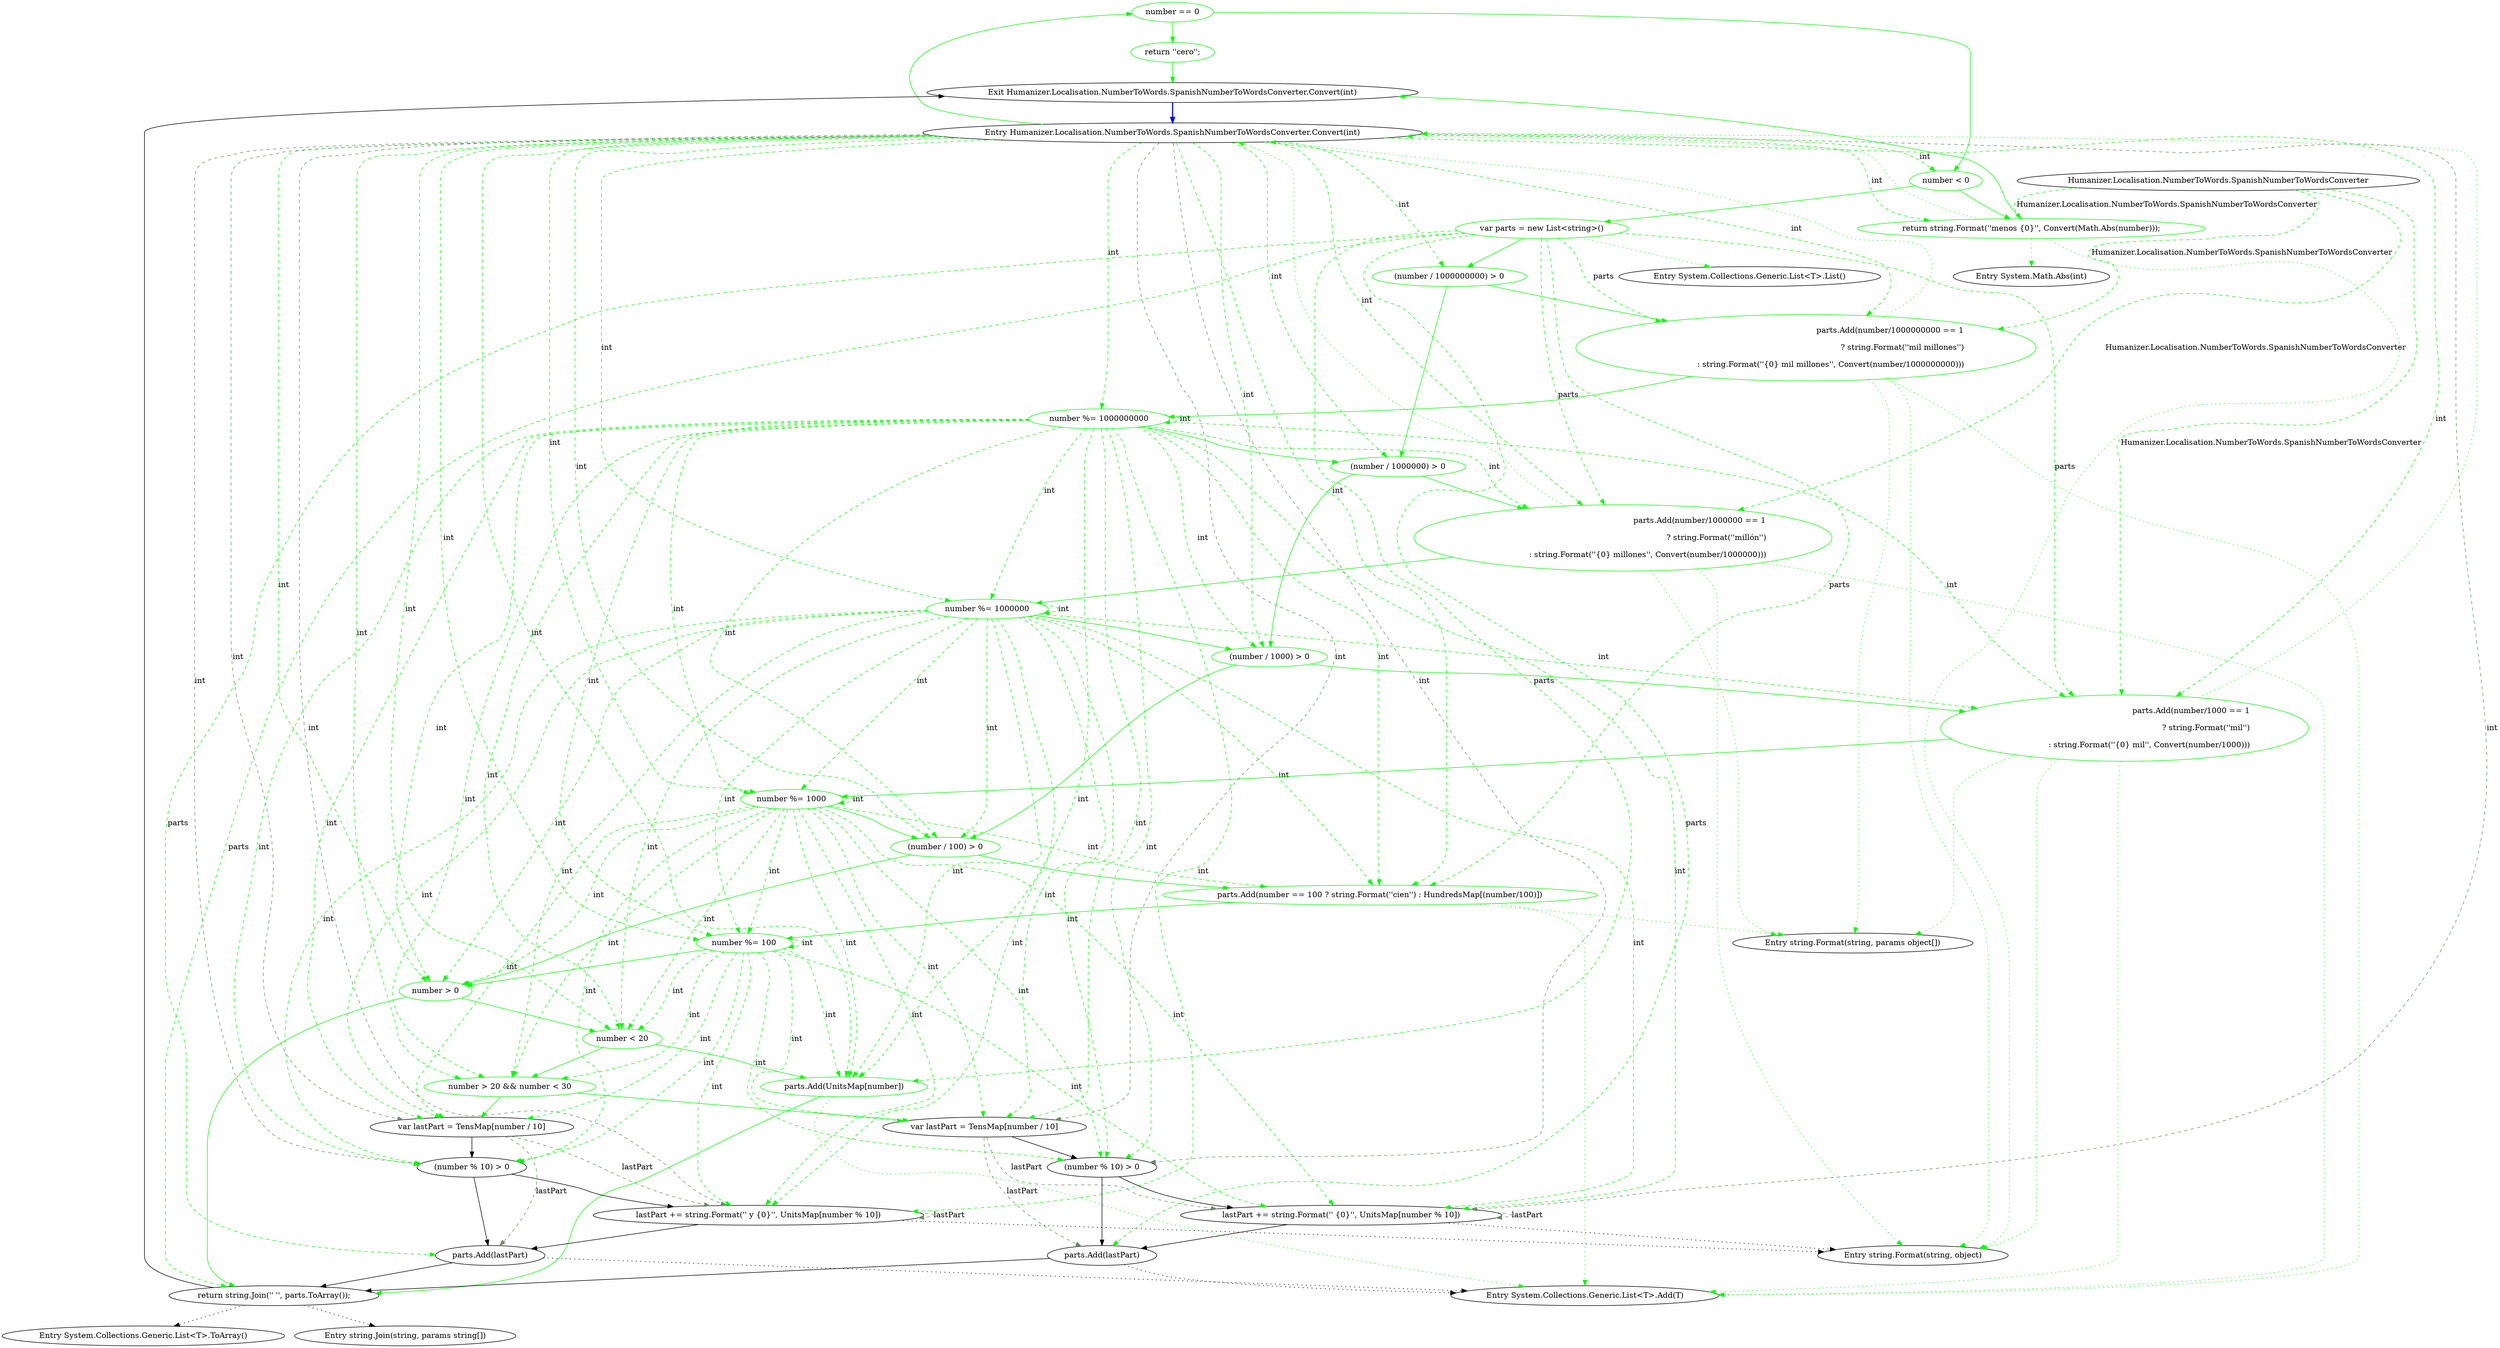 digraph  {
d1 [label="number == 0", span="13-13", cluster="Humanizer.Localisation.NumberToWords.SpanishNumberToWordsConverter.Convert(int)", color=green, community=0];
d0 [label="Entry Humanizer.Localisation.NumberToWords.SpanishNumberToWordsConverter.Convert(int)", span="11-11", cluster="Humanizer.Localisation.NumberToWords.SpanishNumberToWordsConverter.Convert(int)"];
d2 [label="return ''cero'';", span="14-14", cluster="Humanizer.Localisation.NumberToWords.SpanishNumberToWordsConverter.Convert(int)", color=green, community=0];
d3 [label="number < 0", span="16-16", cluster="Humanizer.Localisation.NumberToWords.SpanishNumberToWordsConverter.Convert(int)", color=green, community=0];
d4 [label="return string.Format(''menos {0}'', Convert(Math.Abs(number)));", span="17-17", cluster="Humanizer.Localisation.NumberToWords.SpanishNumberToWordsConverter.Convert(int)", color=green, community=0];
d5 [label="var parts = new List<string>()", span="19-19", cluster="Humanizer.Localisation.NumberToWords.SpanishNumberToWordsConverter.Convert(int)", color=green, community=0];
d43 [label="Humanizer.Localisation.NumberToWords.SpanishNumberToWordsConverter", span=""];
d31 [label="Exit Humanizer.Localisation.NumberToWords.SpanishNumberToWordsConverter.Convert(int)", span="11-11", cluster="Humanizer.Localisation.NumberToWords.SpanishNumberToWordsConverter.Convert(int)"];
d32 [label="Entry System.Math.Abs(int)", span="0-0", cluster="System.Math.Abs(int)"];
d33 [label="Entry string.Format(string, object)", span="0-0", cluster="string.Format(string, object)"];
d6 [label="(number / 1000000000) > 0", span="21-21", cluster="Humanizer.Localisation.NumberToWords.SpanishNumberToWordsConverter.Convert(int)", color=green, community=0];
d7 [label="parts.Add(number/1000000000 == 1\r\n                    ? string.Format(''mil millones'')\r\n                    : string.Format(''{0} mil millones'', Convert(number/1000000000)))", span="23-25", cluster="Humanizer.Localisation.NumberToWords.SpanishNumberToWordsConverter.Convert(int)", color=green, community=0];
d9 [label="(number / 1000000) > 0", span="30-30", cluster="Humanizer.Localisation.NumberToWords.SpanishNumberToWordsConverter.Convert(int)", color=green, community=0];
d8 [label="number %= 1000000000", span="27-27", cluster="Humanizer.Localisation.NumberToWords.SpanishNumberToWordsConverter.Convert(int)", color=green, community=0];
d35 [label="Entry string.Format(string, params object[])", span="0-0", cluster="string.Format(string, params object[])"];
d36 [label="Entry System.Collections.Generic.List<T>.Add(T)", span="0-0", cluster="System.Collections.Generic.List<T>.Add(T)"];
d10 [label="parts.Add(number/1000000 == 1\r\n                    ? string.Format(''millón'')\r\n                    : string.Format(''{0} millones'', Convert(number/1000000)))", span="32-34", cluster="Humanizer.Localisation.NumberToWords.SpanishNumberToWordsConverter.Convert(int)", color=green, community=0];
d11 [label="number %= 1000000", span="36-36", cluster="Humanizer.Localisation.NumberToWords.SpanishNumberToWordsConverter.Convert(int)", color=green, community=0];
d12 [label="(number / 1000) > 0", span="39-39", cluster="Humanizer.Localisation.NumberToWords.SpanishNumberToWordsConverter.Convert(int)", color=green, community=0];
d13 [label="parts.Add(number/1000 == 1\r\n                    ? string.Format(''mil'')\r\n                    : string.Format(''{0} mil'', Convert(number/1000)))", span="41-43", cluster="Humanizer.Localisation.NumberToWords.SpanishNumberToWordsConverter.Convert(int)", color=green, community=0];
d14 [label="number %= 1000", span="45-45", cluster="Humanizer.Localisation.NumberToWords.SpanishNumberToWordsConverter.Convert(int)", color=green, community=0];
d15 [label="(number / 100) > 0", span="48-48", cluster="Humanizer.Localisation.NumberToWords.SpanishNumberToWordsConverter.Convert(int)", color=green, community=0];
d16 [label="parts.Add(number == 100 ? string.Format(''cien'') : HundredsMap[(number/100)])", span="50-50", cluster="Humanizer.Localisation.NumberToWords.SpanishNumberToWordsConverter.Convert(int)", color=green, community=0];
d17 [label="number %= 100", span="51-51", cluster="Humanizer.Localisation.NumberToWords.SpanishNumberToWordsConverter.Convert(int)", color=green, community=0];
d18 [label="number > 0", span="54-54", cluster="Humanizer.Localisation.NumberToWords.SpanishNumberToWordsConverter.Convert(int)", color=green, community=0];
d19 [label="number < 20", span="56-56", cluster="Humanizer.Localisation.NumberToWords.SpanishNumberToWordsConverter.Convert(int)", color=green, community=0];
d20 [label="parts.Add(UnitsMap[number])", span="57-57", cluster="Humanizer.Localisation.NumberToWords.SpanishNumberToWordsConverter.Convert(int)", color=green, community=0];
d21 [label="number > 20 && number < 30", span="58-58", cluster="Humanizer.Localisation.NumberToWords.SpanishNumberToWordsConverter.Convert(int)", color=green, community=0];
d22 [label="var lastPart = TensMap[number / 10]", span="60-60", cluster="Humanizer.Localisation.NumberToWords.SpanishNumberToWordsConverter.Convert(int)"];
d23 [label="(number % 10) > 0", span="61-61", cluster="Humanizer.Localisation.NumberToWords.SpanishNumberToWordsConverter.Convert(int)"];
d24 [label="lastPart += string.Format('' {0}'', UnitsMap[number % 10])", span="62-62", cluster="Humanizer.Localisation.NumberToWords.SpanishNumberToWordsConverter.Convert(int)"];
d26 [label="var lastPart = TensMap[number / 10]", span="68-68", cluster="Humanizer.Localisation.NumberToWords.SpanishNumberToWordsConverter.Convert(int)"];
d27 [label="(number % 10) > 0", span="69-69", cluster="Humanizer.Localisation.NumberToWords.SpanishNumberToWordsConverter.Convert(int)"];
d28 [label="lastPart += string.Format('' y {0}'', UnitsMap[number % 10])", span="70-70", cluster="Humanizer.Localisation.NumberToWords.SpanishNumberToWordsConverter.Convert(int)"];
d30 [label="return string.Join('' '', parts.ToArray());", span="76-76", cluster="Humanizer.Localisation.NumberToWords.SpanishNumberToWordsConverter.Convert(int)"];
d34 [label="Entry System.Collections.Generic.List<T>.List()", span="0-0", cluster="System.Collections.Generic.List<T>.List()"];
d25 [label="parts.Add(lastPart)", span="64-64", cluster="Humanizer.Localisation.NumberToWords.SpanishNumberToWordsConverter.Convert(int)"];
d29 [label="parts.Add(lastPart)", span="72-72", cluster="Humanizer.Localisation.NumberToWords.SpanishNumberToWordsConverter.Convert(int)"];
d37 [label="Entry System.Collections.Generic.List<T>.ToArray()", span="0-0", cluster="System.Collections.Generic.List<T>.ToArray()"];
d38 [label="Entry string.Join(string, params string[])", span="0-0", cluster="string.Join(string, params string[])"];
d1 -> d2  [key=0, style=solid, color=green];
d1 -> d3  [key=0, style=solid, color=green];
d0 -> d1  [key=0, style=solid, color=green];
d0 -> d3  [key=1, style=dashed, color=green, label=int];
d0 -> d4  [key=1, style=dashed, color=green, label=int];
d0 -> d6  [key=1, style=dashed, color=green, label=int];
d0 -> d7  [key=1, style=dashed, color=green, label=int];
d0 -> d8  [key=1, style=dashed, color=green, label=int];
d0 -> d9  [key=1, style=dashed, color=green, label=int];
d0 -> d10  [key=1, style=dashed, color=green, label=int];
d0 -> d11  [key=1, style=dashed, color=green, label=int];
d0 -> d12  [key=1, style=dashed, color=green, label=int];
d0 -> d13  [key=1, style=dashed, color=green, label=int];
d0 -> d14  [key=1, style=dashed, color=green, label=int];
d0 -> d15  [key=1, style=dashed, color=green, label=int];
d0 -> d16  [key=1, style=dashed, color=green, label=int];
d0 -> d17  [key=1, style=dashed, color=green, label=int];
d0 -> d18  [key=1, style=dashed, color=green, label=int];
d0 -> d19  [key=1, style=dashed, color=green, label=int];
d0 -> d20  [key=1, style=dashed, color=green, label=int];
d0 -> d21  [key=1, style=dashed, color=green, label=int];
d0 -> d22  [key=1, style=dashed, color=darkseagreen4, label=int];
d0 -> d23  [key=1, style=dashed, color=darkseagreen4, label=int];
d0 -> d24  [key=1, style=dashed, color=darkseagreen4, label=int];
d0 -> d26  [key=1, style=dashed, color=darkseagreen4, label=int];
d0 -> d27  [key=1, style=dashed, color=darkseagreen4, label=int];
d0 -> d28  [key=1, style=dashed, color=darkseagreen4, label=int];
d2 -> d31  [key=0, style=solid, color=green];
d3 -> d4  [key=0, style=solid, color=green];
d3 -> d5  [key=0, style=solid, color=green];
d4 -> d31  [key=0, style=solid, color=green];
d4 -> d32  [key=2, style=dotted, color=green];
d4 -> d0  [key=2, style=dotted, color=green];
d4 -> d33  [key=2, style=dotted, color=green];
d5 -> d6  [key=0, style=solid, color=green];
d5 -> d7  [key=1, style=dashed, color=green, label=parts];
d5 -> d10  [key=1, style=dashed, color=green, label=parts];
d5 -> d13  [key=1, style=dashed, color=green, label=parts];
d5 -> d16  [key=1, style=dashed, color=green, label=parts];
d5 -> d20  [key=1, style=dashed, color=green, label=parts];
d5 -> d34  [key=2, style=dotted, color=green];
d5 -> d25  [key=1, style=dashed, color=green, label=parts];
d5 -> d29  [key=1, style=dashed, color=green, label=parts];
d5 -> d30  [key=1, style=dashed, color=green, label=parts];
d43 -> d4  [key=1, style=dashed, color=green, label="Humanizer.Localisation.NumberToWords.SpanishNumberToWordsConverter"];
d43 -> d7  [key=1, style=dashed, color=green, label="Humanizer.Localisation.NumberToWords.SpanishNumberToWordsConverter"];
d43 -> d10  [key=1, style=dashed, color=green, label="Humanizer.Localisation.NumberToWords.SpanishNumberToWordsConverter"];
d43 -> d13  [key=1, style=dashed, color=green, label="Humanizer.Localisation.NumberToWords.SpanishNumberToWordsConverter"];
d31 -> d0  [key=0, style=bold, color=blue];
d6 -> d7  [key=0, style=solid, color=green];
d6 -> d9  [key=0, style=solid, color=green];
d7 -> d8  [key=0, style=solid, color=green];
d7 -> d35  [key=2, style=dotted, color=green];
d7 -> d0  [key=2, style=dotted, color=green];
d7 -> d33  [key=2, style=dotted, color=green];
d7 -> d36  [key=2, style=dotted, color=green];
d9 -> d10  [key=0, style=solid, color=green];
d9 -> d12  [key=0, style=solid, color=green];
d8 -> d8  [key=1, style=dashed, color=green, label=int];
d8 -> d9  [key=0, style=solid, color=green];
d8 -> d10  [key=1, style=dashed, color=green, label=int];
d8 -> d11  [key=1, style=dashed, color=green, label=int];
d8 -> d12  [key=1, style=dashed, color=green, label=int];
d8 -> d13  [key=1, style=dashed, color=green, label=int];
d8 -> d14  [key=1, style=dashed, color=green, label=int];
d8 -> d15  [key=1, style=dashed, color=green, label=int];
d8 -> d16  [key=1, style=dashed, color=green, label=int];
d8 -> d17  [key=1, style=dashed, color=green, label=int];
d8 -> d18  [key=1, style=dashed, color=green, label=int];
d8 -> d19  [key=1, style=dashed, color=green, label=int];
d8 -> d20  [key=1, style=dashed, color=green, label=int];
d8 -> d21  [key=1, style=dashed, color=green, label=int];
d8 -> d22  [key=1, style=dashed, color=green, label=int];
d8 -> d23  [key=1, style=dashed, color=green, label=int];
d8 -> d24  [key=1, style=dashed, color=green, label=int];
d8 -> d26  [key=1, style=dashed, color=green, label=int];
d8 -> d27  [key=1, style=dashed, color=green, label=int];
d8 -> d28  [key=1, style=dashed, color=green, label=int];
d10 -> d11  [key=0, style=solid, color=green];
d10 -> d35  [key=2, style=dotted, color=green];
d10 -> d0  [key=2, style=dotted, color=green];
d10 -> d33  [key=2, style=dotted, color=green];
d10 -> d36  [key=2, style=dotted, color=green];
d11 -> d11  [key=1, style=dashed, color=green, label=int];
d11 -> d12  [key=0, style=solid, color=green];
d11 -> d13  [key=1, style=dashed, color=green, label=int];
d11 -> d14  [key=1, style=dashed, color=green, label=int];
d11 -> d15  [key=1, style=dashed, color=green, label=int];
d11 -> d16  [key=1, style=dashed, color=green, label=int];
d11 -> d17  [key=1, style=dashed, color=green, label=int];
d11 -> d18  [key=1, style=dashed, color=green, label=int];
d11 -> d19  [key=1, style=dashed, color=green, label=int];
d11 -> d20  [key=1, style=dashed, color=green, label=int];
d11 -> d21  [key=1, style=dashed, color=green, label=int];
d11 -> d22  [key=1, style=dashed, color=green, label=int];
d11 -> d23  [key=1, style=dashed, color=green, label=int];
d11 -> d24  [key=1, style=dashed, color=green, label=int];
d11 -> d26  [key=1, style=dashed, color=green, label=int];
d11 -> d27  [key=1, style=dashed, color=green, label=int];
d11 -> d28  [key=1, style=dashed, color=green, label=int];
d12 -> d13  [key=0, style=solid, color=green];
d12 -> d15  [key=0, style=solid, color=green];
d13 -> d14  [key=0, style=solid, color=green];
d13 -> d35  [key=2, style=dotted, color=green];
d13 -> d0  [key=2, style=dotted, color=green];
d13 -> d33  [key=2, style=dotted, color=green];
d13 -> d36  [key=2, style=dotted, color=green];
d14 -> d14  [key=1, style=dashed, color=green, label=int];
d14 -> d15  [key=0, style=solid, color=green];
d14 -> d16  [key=1, style=dashed, color=green, label=int];
d14 -> d17  [key=1, style=dashed, color=green, label=int];
d14 -> d18  [key=1, style=dashed, color=green, label=int];
d14 -> d19  [key=1, style=dashed, color=green, label=int];
d14 -> d20  [key=1, style=dashed, color=green, label=int];
d14 -> d21  [key=1, style=dashed, color=green, label=int];
d14 -> d22  [key=1, style=dashed, color=green, label=int];
d14 -> d23  [key=1, style=dashed, color=green, label=int];
d14 -> d24  [key=1, style=dashed, color=green, label=int];
d14 -> d26  [key=1, style=dashed, color=green, label=int];
d14 -> d27  [key=1, style=dashed, color=green, label=int];
d14 -> d28  [key=1, style=dashed, color=green, label=int];
d15 -> d16  [key=0, style=solid, color=green];
d15 -> d18  [key=0, style=solid, color=green];
d16 -> d17  [key=0, style=solid, color=green];
d16 -> d35  [key=2, style=dotted, color=green];
d16 -> d36  [key=2, style=dotted, color=green];
d17 -> d17  [key=1, style=dashed, color=green, label=int];
d17 -> d18  [key=0, style=solid, color=green];
d17 -> d19  [key=1, style=dashed, color=green, label=int];
d17 -> d20  [key=1, style=dashed, color=green, label=int];
d17 -> d21  [key=1, style=dashed, color=green, label=int];
d17 -> d22  [key=1, style=dashed, color=green, label=int];
d17 -> d23  [key=1, style=dashed, color=green, label=int];
d17 -> d24  [key=1, style=dashed, color=green, label=int];
d17 -> d26  [key=1, style=dashed, color=green, label=int];
d17 -> d27  [key=1, style=dashed, color=green, label=int];
d17 -> d28  [key=1, style=dashed, color=green, label=int];
d18 -> d19  [key=0, style=solid, color=green];
d18 -> d30  [key=0, style=solid, color=green];
d19 -> d20  [key=0, style=solid, color=green];
d19 -> d21  [key=0, style=solid, color=green];
d20 -> d30  [key=0, style=solid, color=green];
d20 -> d36  [key=2, style=dotted, color=green];
d21 -> d22  [key=0, style=solid, color=green];
d21 -> d26  [key=0, style=solid, color=green];
d22 -> d23  [key=0, style=solid];
d22 -> d24  [key=1, style=dashed, color=darkseagreen4, label=lastPart];
d22 -> d25  [key=1, style=dashed, color=darkseagreen4, label=lastPart];
d23 -> d24  [key=0, style=solid];
d23 -> d25  [key=0, style=solid];
d24 -> d33  [key=2, style=dotted];
d24 -> d24  [key=1, style=dashed, color=darkseagreen4, label=lastPart];
d24 -> d25  [key=0, style=solid];
d26 -> d27  [key=0, style=solid];
d26 -> d28  [key=1, style=dashed, color=darkseagreen4, label=lastPart];
d26 -> d29  [key=1, style=dashed, color=darkseagreen4, label=lastPart];
d27 -> d28  [key=0, style=solid];
d27 -> d29  [key=0, style=solid];
d28 -> d33  [key=2, style=dotted];
d28 -> d28  [key=1, style=dashed, color=darkseagreen4, label=lastPart];
d28 -> d29  [key=0, style=solid];
d30 -> d31  [key=0, style=solid];
d30 -> d37  [key=2, style=dotted];
d30 -> d38  [key=2, style=dotted];
d25 -> d36  [key=2, style=dotted];
d25 -> d30  [key=0, style=solid];
d29 -> d36  [key=2, style=dotted];
d29 -> d30  [key=0, style=solid];
}
